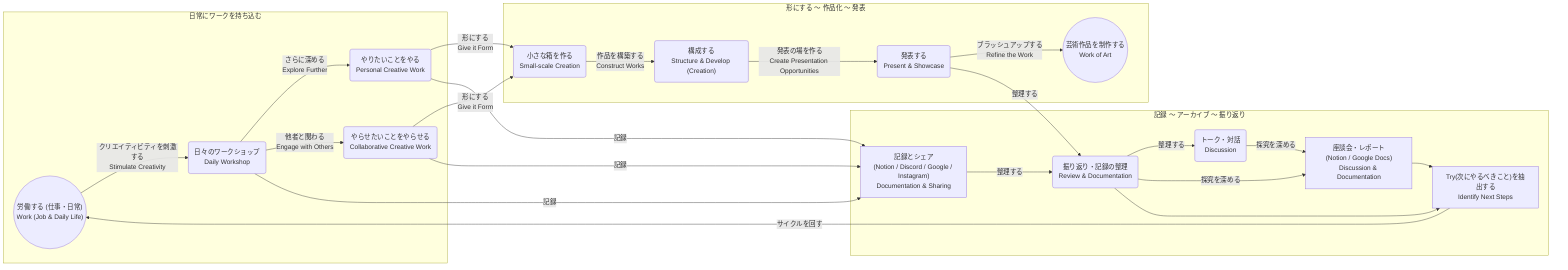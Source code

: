 graph LR;
    subgraph Phase1["日常にワークを持ち込む"]
        A(("労働する (仕事・日常)<br>Work (Job & Daily Life)"))
        B("日々のワークショップ<br>Daily Workshop")
        A -->|"クリエイティビティを刺激する<br>Stimulate Creativity"| B
        C("やりたいことをやる<br>Personal Creative Work")
        D("やらせたいことをやらせる<br>Collaborative Creative Work")
        B -->|"さらに深める<br>Explore Further"| C
        B -->|"他者と関わる<br>Engage with Others"| D
    end

    subgraph Phase2["形にする ～ 作品化 ～ 発表"]
        E("小さな箱を作る<br>Small-scale Creation")
        F("構成する<br>Structure & Develop (Creation)")
        G("発表する<br>Present & Showcase")
        H(("芸術作品を制作する<br>Work of Art"))

        C -->|"形にする<br>Give it Form"| E
        D -->|"形にする<br>Give it Form"| E
        E -->|"作品を構築する<br>Construct Works"| F
        F -->|"発表の場を作る<br>Create Presentation Opportunities"| G
        G -->|"ブラッシュアップする<br>Refine the Work"| H
    end

    subgraph Phase3["記録 ～ アーカイブ ～ 振り返り"]
        I["記録とシェア<br>(Notion / Discord / Google / Instagram)<br>Documentation & Sharing"]
        M("振り返り・記録の整理<br>Review & Documentation")
        L("トーク・対話<br>Discussion")
        K["座談会・レポート<br>(Notion / Google Docs)<br>Discussion & Documentation"]
        N["Try(次にやるべきこと)を抽出する<br>Identify Next Steps"]

        B -->|"記録"| I
        C -->|"記録"| I
        D -->|"記録"| I

        I -->|"整理する"| M
        G -->|"整理する"| M
        M -->|"整理する"| L

        M -->|"探究を深める"| K
        L -->|"探究を深める"| K

        M-->N
        K-->N
        N-->|"サイクルを回す"| A
    end